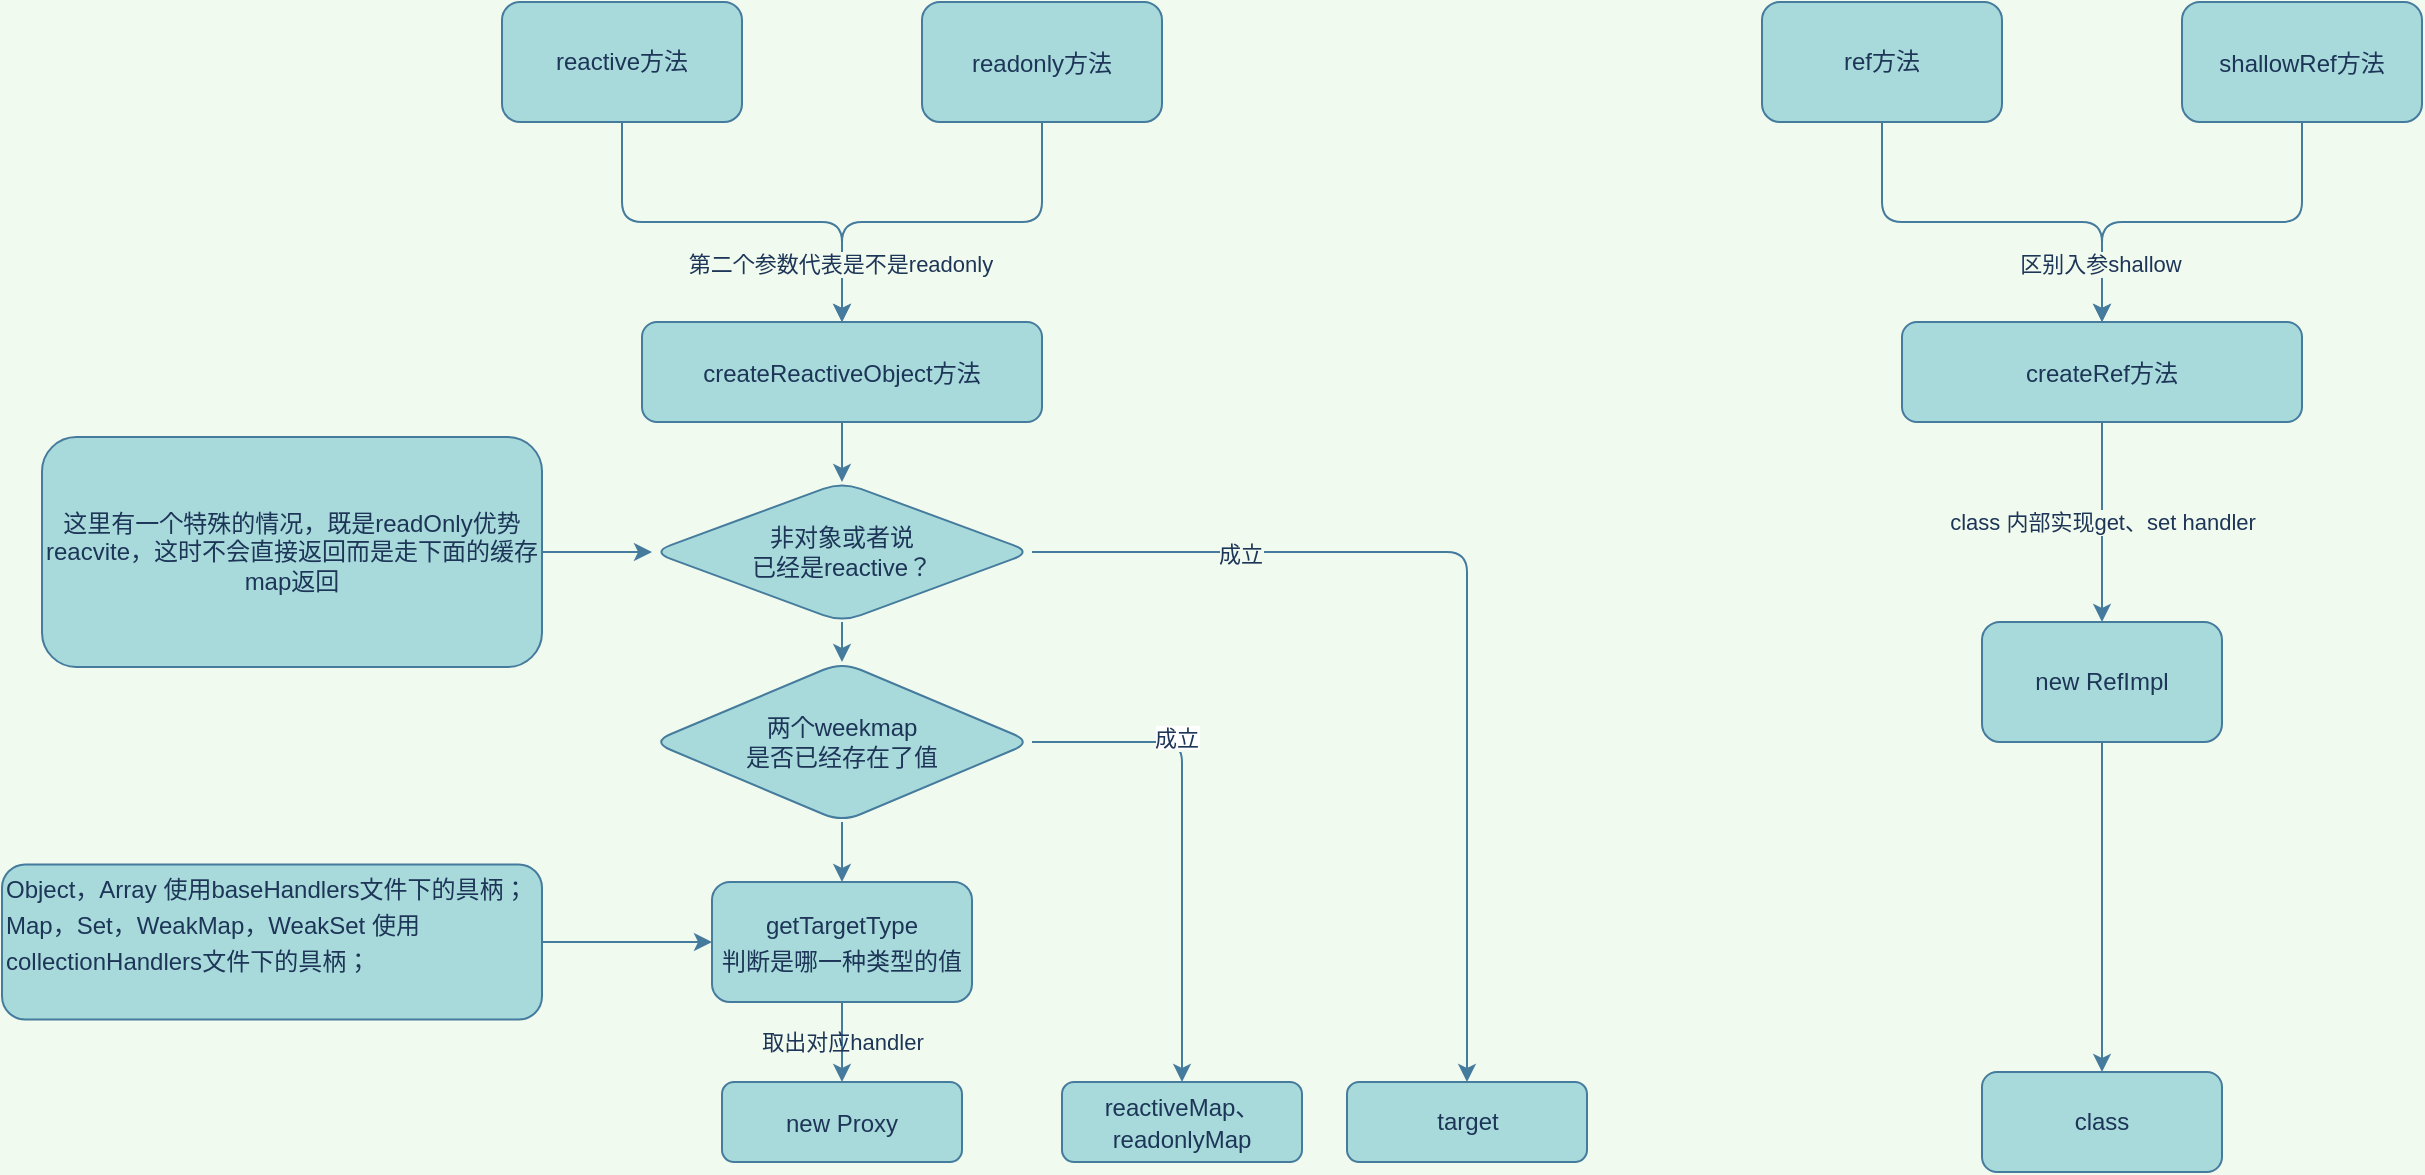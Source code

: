 <mxfile version="13.10.0" type="embed">
    <diagram id="I1sEE97VDQTC6iK8TLRU" name="第 1 页">
        <mxGraphModel dx="1826" dy="132" grid="1" gridSize="10" guides="1" tooltips="1" connect="1" arrows="1" fold="1" page="1" pageScale="1" pageWidth="850" pageHeight="1100" background="#F1FAEE" math="0" shadow="0">
            <root>
                <mxCell id="0"/>
                <mxCell id="1" parent="0"/>
                <mxCell id="6" style="edgeStyle=orthogonalEdgeStyle;orthogonalLoop=1;jettySize=auto;html=1;strokeColor=#457B9D;fontColor=#1D3557;labelBackgroundColor=#F1FAEE;" parent="1" source="2" target="5" edge="1">
                    <mxGeometry relative="1" as="geometry"/>
                </mxCell>
                <mxCell id="2" value="reactive方法" style="whiteSpace=wrap;html=1;fillColor=#A8DADC;strokeColor=#457B9D;fontColor=#1D3557;rounded=1;" parent="1" vertex="1">
                    <mxGeometry x="-870" y="110" width="120" height="60" as="geometry"/>
                </mxCell>
                <mxCell id="7" style="edgeStyle=orthogonalEdgeStyle;orthogonalLoop=1;jettySize=auto;html=1;exitX=0.5;exitY=1;exitDx=0;exitDy=0;entryX=0.5;entryY=0;entryDx=0;entryDy=0;strokeColor=#457B9D;fontColor=#1D3557;labelBackgroundColor=#F1FAEE;" parent="1" source="3" target="5" edge="1">
                    <mxGeometry relative="1" as="geometry">
                        <mxPoint x="-660" y="270" as="targetPoint"/>
                    </mxGeometry>
                </mxCell>
                <mxCell id="36" value="第二个参数代表是不是readonly" style="edgeLabel;html=1;align=center;verticalAlign=middle;resizable=0;points=[];fontColor=#1D3557;labelBackgroundColor=#F1FAEE;rounded=1;" parent="7" vertex="1" connectable="0">
                    <mxGeometry x="0.705" y="-1" relative="1" as="geometry">
                        <mxPoint as="offset"/>
                    </mxGeometry>
                </mxCell>
                <mxCell id="3" value="&lt;div style=&quot;line-height: 18px&quot;&gt;readonly方法&lt;/div&gt;" style="whiteSpace=wrap;html=1;fillColor=#A8DADC;strokeColor=#457B9D;fontColor=#1D3557;rounded=1;" parent="1" vertex="1">
                    <mxGeometry x="-660" y="110" width="120" height="60" as="geometry"/>
                </mxCell>
                <mxCell id="4" style="edgeStyle=orthogonalEdgeStyle;orthogonalLoop=1;jettySize=auto;html=1;exitX=0.5;exitY=1;exitDx=0;exitDy=0;strokeColor=#457B9D;fontColor=#1D3557;labelBackgroundColor=#F1FAEE;" parent="1" source="2" target="2" edge="1">
                    <mxGeometry relative="1" as="geometry"/>
                </mxCell>
                <mxCell id="40" value="" style="edgeStyle=orthogonalEdgeStyle;orthogonalLoop=1;jettySize=auto;html=1;strokeColor=#457B9D;fillColor=#A8DADC;fontColor=#1D3557;labelBackgroundColor=#F1FAEE;" parent="1" source="5" target="37" edge="1">
                    <mxGeometry relative="1" as="geometry"/>
                </mxCell>
                <mxCell id="5" value="&lt;div style=&quot;line-height: 18px&quot;&gt;createReactiveObject方法&lt;/div&gt;" style="whiteSpace=wrap;html=1;fillColor=#A8DADC;strokeColor=#457B9D;fontColor=#1D3557;rounded=1;" parent="1" vertex="1">
                    <mxGeometry x="-800" y="270" width="200" height="50" as="geometry"/>
                </mxCell>
                <mxCell id="8" value="&lt;div style=&quot;line-height: 18px&quot;&gt;reactiveMap、&lt;/div&gt;readonlyMap" style="whiteSpace=wrap;html=1;fillColor=#A8DADC;strokeColor=#457B9D;fontColor=#1D3557;rounded=1;" parent="1" vertex="1">
                    <mxGeometry x="-590" y="650" width="120" height="40" as="geometry"/>
                </mxCell>
                <mxCell id="44" value="" style="edgeStyle=orthogonalEdgeStyle;orthogonalLoop=1;jettySize=auto;html=1;strokeColor=#457B9D;fillColor=#A8DADC;fontColor=#1D3557;labelBackgroundColor=#F1FAEE;" parent="1" source="37" target="41" edge="1">
                    <mxGeometry relative="1" as="geometry"/>
                </mxCell>
                <mxCell id="48" value="成立" style="edgeLabel;html=1;align=center;verticalAlign=middle;resizable=0;points=[];fontColor=#1D3557;labelBackgroundColor=#F1FAEE;rounded=1;" parent="44" vertex="1" connectable="0">
                    <mxGeometry x="-0.572" y="-1" relative="1" as="geometry">
                        <mxPoint as="offset"/>
                    </mxGeometry>
                </mxCell>
                <mxCell id="46" value="" style="edgeStyle=orthogonalEdgeStyle;orthogonalLoop=1;jettySize=auto;html=1;strokeColor=#457B9D;fillColor=#A8DADC;fontColor=#1D3557;labelBackgroundColor=#F1FAEE;" parent="1" source="37" target="45" edge="1">
                    <mxGeometry relative="1" as="geometry"/>
                </mxCell>
                <mxCell id="37" value="非对象或者说&lt;br&gt;已经是reactive？" style="rhombus;whiteSpace=wrap;html=1;fillColor=#A8DADC;strokeColor=#457B9D;fontColor=#1D3557;rounded=1;" parent="1" vertex="1">
                    <mxGeometry x="-795" y="350" width="190" height="70" as="geometry"/>
                </mxCell>
                <mxCell id="54" value="" style="edgeStyle=orthogonalEdgeStyle;orthogonalLoop=1;jettySize=auto;html=1;strokeColor=#457B9D;fillColor=#A8DADC;fontColor=#1D3557;labelBackgroundColor=#F1FAEE;" parent="1" source="38" target="37" edge="1">
                    <mxGeometry relative="1" as="geometry"/>
                </mxCell>
                <mxCell id="38" value="这里有一个特殊的情况，既是readOnly优势reacvite，这时不会直接返回而是走下面的缓存map返回" style="text;html=1;strokeColor=#457B9D;fillColor=#A8DADC;align=center;verticalAlign=middle;whiteSpace=wrap;fontColor=#1D3557;rounded=1;" parent="1" vertex="1">
                    <mxGeometry x="-1100" y="327.5" width="250" height="115" as="geometry"/>
                </mxCell>
                <mxCell id="41" value="target" style="whiteSpace=wrap;html=1;fillColor=#A8DADC;strokeColor=#457B9D;fontColor=#1D3557;rounded=1;" parent="1" vertex="1">
                    <mxGeometry x="-447.5" y="650" width="120" height="40" as="geometry"/>
                </mxCell>
                <mxCell id="43" value="&lt;div style=&quot;line-height: 18px&quot;&gt;new Proxy&lt;/div&gt;" style="whiteSpace=wrap;html=1;fillColor=#A8DADC;strokeColor=#457B9D;fontColor=#1D3557;rounded=1;" parent="1" vertex="1">
                    <mxGeometry x="-760" y="650" width="120" height="40" as="geometry"/>
                </mxCell>
                <mxCell id="47" value="" style="edgeStyle=orthogonalEdgeStyle;orthogonalLoop=1;jettySize=auto;html=1;strokeColor=#457B9D;fillColor=#A8DADC;fontColor=#1D3557;exitX=1;exitY=0.5;exitDx=0;exitDy=0;labelBackgroundColor=#F1FAEE;" parent="1" source="45" target="8" edge="1">
                    <mxGeometry relative="1" as="geometry">
                        <mxPoint x="-360" y="500" as="targetPoint"/>
                    </mxGeometry>
                </mxCell>
                <mxCell id="49" value="&lt;span style=&quot;background-color: rgb(255 , 255 , 255)&quot;&gt;成立&lt;/span&gt;" style="edgeLabel;html=1;align=center;verticalAlign=middle;resizable=0;points=[];fontColor=#1D3557;labelBackgroundColor=#F1FAEE;rounded=1;" parent="47" vertex="1" connectable="0">
                    <mxGeometry x="-0.415" y="2" relative="1" as="geometry">
                        <mxPoint as="offset"/>
                    </mxGeometry>
                </mxCell>
                <mxCell id="52" value="" style="edgeStyle=orthogonalEdgeStyle;orthogonalLoop=1;jettySize=auto;html=1;strokeColor=#457B9D;fillColor=#A8DADC;fontColor=#1D3557;labelBackgroundColor=#F1FAEE;" parent="1" source="45" target="51" edge="1">
                    <mxGeometry relative="1" as="geometry"/>
                </mxCell>
                <mxCell id="45" value="两个weekmap&lt;br&gt;是否已经存在了值" style="rhombus;whiteSpace=wrap;html=1;fillColor=#A8DADC;strokeColor=#457B9D;fontColor=#1D3557;rounded=1;" parent="1" vertex="1">
                    <mxGeometry x="-795" y="440" width="190" height="80" as="geometry"/>
                </mxCell>
                <mxCell id="53" value="&lt;span style=&quot;&quot;&gt;取出对应handler&lt;/span&gt;" style="edgeStyle=orthogonalEdgeStyle;orthogonalLoop=1;jettySize=auto;html=1;strokeColor=#457B9D;fillColor=#A8DADC;fontColor=#1D3557;labelBackgroundColor=none;" parent="1" source="51" target="43" edge="1">
                    <mxGeometry relative="1" as="geometry"/>
                </mxCell>
                <mxCell id="51" value="&lt;div style=&quot;line-height: 18px&quot;&gt;getTargetType&lt;br&gt;判断是哪一种类型的值&lt;/div&gt;" style="whiteSpace=wrap;html=1;fillColor=#A8DADC;strokeColor=#457B9D;fontColor=#1D3557;rounded=1;" parent="1" vertex="1">
                    <mxGeometry x="-765" y="550" width="130" height="60" as="geometry"/>
                </mxCell>
                <mxCell id="56" value="" style="edgeStyle=orthogonalEdgeStyle;orthogonalLoop=1;jettySize=auto;html=1;strokeColor=#457B9D;fillColor=#A8DADC;fontColor=#1D3557;labelBackgroundColor=#F1FAEE;" parent="1" source="55" target="51" edge="1">
                    <mxGeometry relative="1" as="geometry"/>
                </mxCell>
                <mxCell id="55" value="&lt;div style=&quot;line-height: 18px&quot;&gt;&lt;div&gt;&lt;span&gt;Object，Array&lt;/span&gt;&amp;nbsp;使用baseHandlers文件下的具柄；&lt;/div&gt;&lt;div&gt;&lt;span&gt;Map，Set，WeakMap，WeakSet&lt;/span&gt;&amp;nbsp;使用collectionHandlers&lt;span&gt;文件下的&lt;/span&gt;&lt;span&gt;具柄；&lt;/span&gt;&lt;/div&gt;&lt;div&gt;&lt;br&gt;&lt;/div&gt;&lt;/div&gt;" style="text;html=1;strokeColor=#457B9D;fillColor=#A8DADC;align=left;verticalAlign=middle;whiteSpace=wrap;fontColor=#1D3557;rounded=1;" parent="1" vertex="1">
                    <mxGeometry x="-1120" y="541.25" width="270" height="77.5" as="geometry"/>
                </mxCell>
                <mxCell id="57" style="edgeStyle=orthogonalEdgeStyle;orthogonalLoop=1;jettySize=auto;html=1;strokeColor=#457B9D;fontColor=#1D3557;labelBackgroundColor=#F1FAEE;" parent="1" source="58" target="64" edge="1">
                    <mxGeometry relative="1" as="geometry"/>
                </mxCell>
                <mxCell id="58" value="ref方法" style="whiteSpace=wrap;html=1;fillColor=#A8DADC;strokeColor=#457B9D;fontColor=#1D3557;rounded=1;" parent="1" vertex="1">
                    <mxGeometry x="-240" y="110" width="120" height="60" as="geometry"/>
                </mxCell>
                <mxCell id="59" style="edgeStyle=orthogonalEdgeStyle;orthogonalLoop=1;jettySize=auto;html=1;exitX=0.5;exitY=1;exitDx=0;exitDy=0;entryX=0.5;entryY=0;entryDx=0;entryDy=0;strokeColor=#457B9D;fontColor=#1D3557;labelBackgroundColor=#F1FAEE;" parent="1" source="61" target="64" edge="1">
                    <mxGeometry relative="1" as="geometry">
                        <mxPoint x="-30" y="270" as="targetPoint"/>
                    </mxGeometry>
                </mxCell>
                <mxCell id="60" value="区别入参shallow" style="edgeLabel;html=1;align=center;verticalAlign=middle;resizable=0;points=[];fontColor=#1D3557;rounded=1;labelBackgroundColor=#F1FAEE;" parent="59" vertex="1" connectable="0">
                    <mxGeometry x="0.705" y="-1" relative="1" as="geometry">
                        <mxPoint as="offset"/>
                    </mxGeometry>
                </mxCell>
                <mxCell id="61" value="&lt;div style=&quot;line-height: 18px&quot;&gt;shallowRef方法&lt;/div&gt;" style="whiteSpace=wrap;html=1;fillColor=#A8DADC;strokeColor=#457B9D;fontColor=#1D3557;rounded=1;" parent="1" vertex="1">
                    <mxGeometry x="-30" y="110" width="120" height="60" as="geometry"/>
                </mxCell>
                <mxCell id="62" style="edgeStyle=orthogonalEdgeStyle;orthogonalLoop=1;jettySize=auto;html=1;exitX=0.5;exitY=1;exitDx=0;exitDy=0;strokeColor=#457B9D;fontColor=#1D3557;labelBackgroundColor=#F1FAEE;" parent="1" source="58" target="58" edge="1">
                    <mxGeometry relative="1" as="geometry"/>
                </mxCell>
                <mxCell id="63" value="class 内部实现get、set handler" style="edgeStyle=orthogonalEdgeStyle;orthogonalLoop=1;jettySize=auto;html=1;strokeColor=#457B9D;fillColor=#A8DADC;fontColor=#1D3557;entryX=0.5;entryY=0;entryDx=0;entryDy=0;labelBackgroundColor=#F1FAEE;" parent="1" source="64" target="65" edge="1">
                    <mxGeometry relative="1" as="geometry">
                        <mxPoint x="-70" y="350" as="targetPoint"/>
                    </mxGeometry>
                </mxCell>
                <mxCell id="64" value="&lt;div style=&quot;line-height: 18px&quot;&gt;createRef方法&lt;/div&gt;" style="whiteSpace=wrap;html=1;fillColor=#A8DADC;strokeColor=#457B9D;fontColor=#1D3557;rounded=1;" parent="1" vertex="1">
                    <mxGeometry x="-170" y="270" width="200" height="50" as="geometry"/>
                </mxCell>
                <mxCell id="67" value="" style="edgeStyle=orthogonalEdgeStyle;curved=0;rounded=1;sketch=0;orthogonalLoop=1;jettySize=auto;html=1;strokeColor=#457B9D;fillColor=#A8DADC;fontColor=#1D3557;labelBackgroundColor=#F1FAEE;" parent="1" source="65" target="66" edge="1">
                    <mxGeometry relative="1" as="geometry"/>
                </mxCell>
                <mxCell id="65" value="new RefImpl" style="whiteSpace=wrap;html=1;fillColor=#A8DADC;strokeColor=#457B9D;fontColor=#1D3557;rounded=1;" parent="1" vertex="1">
                    <mxGeometry x="-130" y="420" width="120" height="60" as="geometry"/>
                </mxCell>
                <mxCell id="66" value="class" style="whiteSpace=wrap;html=1;rounded=1;fontColor=#1D3557;strokeColor=#457B9D;fillColor=#A8DADC;" parent="1" vertex="1">
                    <mxGeometry x="-130" y="645" width="120" height="50" as="geometry"/>
                </mxCell>
            </root>
        </mxGraphModel>
    </diagram>
</mxfile>
